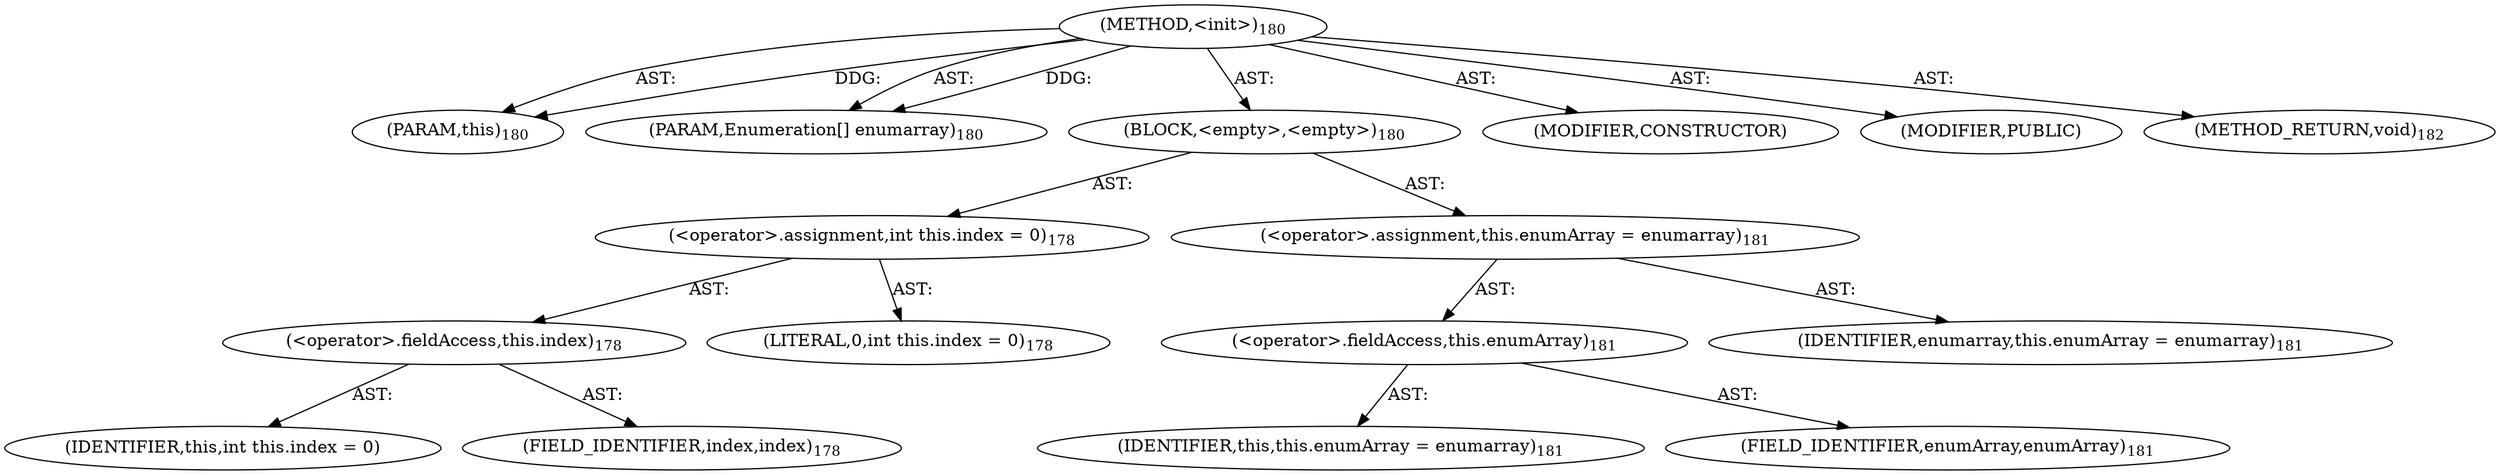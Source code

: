 digraph "&lt;init&gt;" {  
"111669149702" [label = <(METHOD,&lt;init&gt;)<SUB>180</SUB>> ]
"115964116995" [label = <(PARAM,this)<SUB>180</SUB>> ]
"115964117001" [label = <(PARAM,Enumeration[] enumarray)<SUB>180</SUB>> ]
"25769803786" [label = <(BLOCK,&lt;empty&gt;,&lt;empty&gt;)<SUB>180</SUB>> ]
"30064771097" [label = <(&lt;operator&gt;.assignment,int this.index = 0)<SUB>178</SUB>> ]
"30064771098" [label = <(&lt;operator&gt;.fieldAccess,this.index)<SUB>178</SUB>> ]
"68719476760" [label = <(IDENTIFIER,this,int this.index = 0)> ]
"55834574856" [label = <(FIELD_IDENTIFIER,index,index)<SUB>178</SUB>> ]
"90194313217" [label = <(LITERAL,0,int this.index = 0)<SUB>178</SUB>> ]
"30064771099" [label = <(&lt;operator&gt;.assignment,this.enumArray = enumarray)<SUB>181</SUB>> ]
"30064771100" [label = <(&lt;operator&gt;.fieldAccess,this.enumArray)<SUB>181</SUB>> ]
"68719476740" [label = <(IDENTIFIER,this,this.enumArray = enumarray)<SUB>181</SUB>> ]
"55834574857" [label = <(FIELD_IDENTIFIER,enumArray,enumArray)<SUB>181</SUB>> ]
"68719476761" [label = <(IDENTIFIER,enumarray,this.enumArray = enumarray)<SUB>181</SUB>> ]
"133143986193" [label = <(MODIFIER,CONSTRUCTOR)> ]
"133143986194" [label = <(MODIFIER,PUBLIC)> ]
"128849018886" [label = <(METHOD_RETURN,void)<SUB>182</SUB>> ]
  "111669149702" -> "115964116995"  [ label = "AST: "] 
  "111669149702" -> "115964117001"  [ label = "AST: "] 
  "111669149702" -> "25769803786"  [ label = "AST: "] 
  "111669149702" -> "133143986193"  [ label = "AST: "] 
  "111669149702" -> "133143986194"  [ label = "AST: "] 
  "111669149702" -> "128849018886"  [ label = "AST: "] 
  "25769803786" -> "30064771097"  [ label = "AST: "] 
  "25769803786" -> "30064771099"  [ label = "AST: "] 
  "30064771097" -> "30064771098"  [ label = "AST: "] 
  "30064771097" -> "90194313217"  [ label = "AST: "] 
  "30064771098" -> "68719476760"  [ label = "AST: "] 
  "30064771098" -> "55834574856"  [ label = "AST: "] 
  "30064771099" -> "30064771100"  [ label = "AST: "] 
  "30064771099" -> "68719476761"  [ label = "AST: "] 
  "30064771100" -> "68719476740"  [ label = "AST: "] 
  "30064771100" -> "55834574857"  [ label = "AST: "] 
  "111669149702" -> "115964116995"  [ label = "DDG: "] 
  "111669149702" -> "115964117001"  [ label = "DDG: "] 
}
